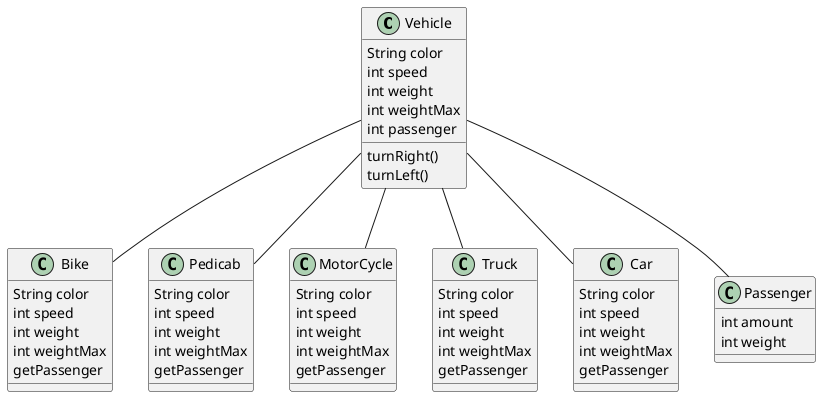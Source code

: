 @startuml
Vehicle : String color
Vehicle : int speed
Vehicle : int weight
Vehicle : int weightMax
Vehicle : int passenger
Vehicle : turnRight()
Vehicle : turnLeft()
Bike : String color
Bike : int speed
Bike : int weight
Bike : int weightMax
Bike : getPassenger
Pedicab : String color
Pedicab : int speed
Pedicab : int weight
Pedicab : int weightMax
Pedicab : getPassenger
MotorCycle : String color
MotorCycle : int speed
MotorCycle : int weight
MotorCycle : int weightMax
MotorCycle : getPassenger
Truck : String color
Truck : int speed
Truck : int weight
Truck : int weightMax
Truck : getPassenger
Car : String color
Car : int speed
Car : int weight
Car : int weightMax
Car : getPassenger
Passenger : int amount
Passenger : int weight
Vehicle -- Truck
Vehicle -- Car
Vehicle -- MotorCycle
Vehicle -- Bike
Vehicle -- Pedicab
Vehicle -- Passenger
@enduml